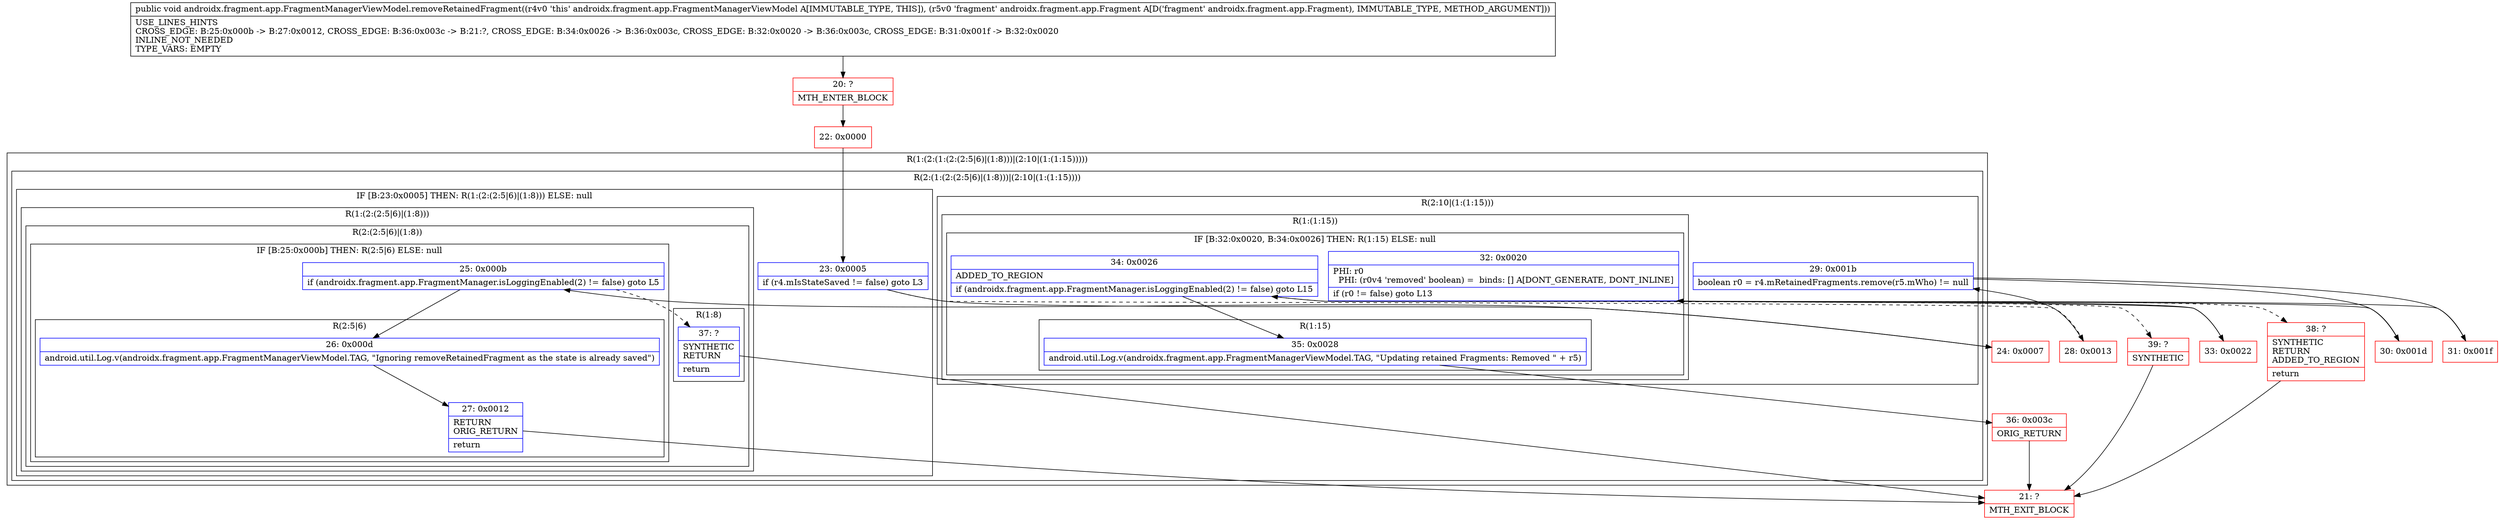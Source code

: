 digraph "CFG forandroidx.fragment.app.FragmentManagerViewModel.removeRetainedFragment(Landroidx\/fragment\/app\/Fragment;)V" {
subgraph cluster_Region_742150876 {
label = "R(1:(2:(1:(2:(2:5|6)|(1:8)))|(2:10|(1:(1:15)))))";
node [shape=record,color=blue];
subgraph cluster_Region_473199753 {
label = "R(2:(1:(2:(2:5|6)|(1:8)))|(2:10|(1:(1:15))))";
node [shape=record,color=blue];
subgraph cluster_IfRegion_1393161805 {
label = "IF [B:23:0x0005] THEN: R(1:(2:(2:5|6)|(1:8))) ELSE: null";
node [shape=record,color=blue];
Node_23 [shape=record,label="{23\:\ 0x0005|if (r4.mIsStateSaved != false) goto L3\l}"];
subgraph cluster_Region_147137447 {
label = "R(1:(2:(2:5|6)|(1:8)))";
node [shape=record,color=blue];
subgraph cluster_Region_1184967377 {
label = "R(2:(2:5|6)|(1:8))";
node [shape=record,color=blue];
subgraph cluster_IfRegion_2039385776 {
label = "IF [B:25:0x000b] THEN: R(2:5|6) ELSE: null";
node [shape=record,color=blue];
Node_25 [shape=record,label="{25\:\ 0x000b|if (androidx.fragment.app.FragmentManager.isLoggingEnabled(2) != false) goto L5\l}"];
subgraph cluster_Region_1705620562 {
label = "R(2:5|6)";
node [shape=record,color=blue];
Node_26 [shape=record,label="{26\:\ 0x000d|android.util.Log.v(androidx.fragment.app.FragmentManagerViewModel.TAG, \"Ignoring removeRetainedFragment as the state is already saved\")\l}"];
Node_27 [shape=record,label="{27\:\ 0x0012|RETURN\lORIG_RETURN\l|return\l}"];
}
}
subgraph cluster_Region_1154513755 {
label = "R(1:8)";
node [shape=record,color=blue];
Node_37 [shape=record,label="{37\:\ ?|SYNTHETIC\lRETURN\l|return\l}"];
}
}
}
}
subgraph cluster_Region_1440309131 {
label = "R(2:10|(1:(1:15)))";
node [shape=record,color=blue];
Node_29 [shape=record,label="{29\:\ 0x001b|boolean r0 = r4.mRetainedFragments.remove(r5.mWho) != null\l}"];
subgraph cluster_Region_191379122 {
label = "R(1:(1:15))";
node [shape=record,color=blue];
subgraph cluster_IfRegion_2006689418 {
label = "IF [B:32:0x0020, B:34:0x0026] THEN: R(1:15) ELSE: null";
node [shape=record,color=blue];
Node_32 [shape=record,label="{32\:\ 0x0020|PHI: r0 \l  PHI: (r0v4 'removed' boolean) =  binds: [] A[DONT_GENERATE, DONT_INLINE]\l|if (r0 != false) goto L13\l}"];
Node_34 [shape=record,label="{34\:\ 0x0026|ADDED_TO_REGION\l|if (androidx.fragment.app.FragmentManager.isLoggingEnabled(2) != false) goto L15\l}"];
subgraph cluster_Region_102683233 {
label = "R(1:15)";
node [shape=record,color=blue];
Node_35 [shape=record,label="{35\:\ 0x0028|android.util.Log.v(androidx.fragment.app.FragmentManagerViewModel.TAG, \"Updating retained Fragments: Removed \" + r5)\l}"];
}
}
}
}
}
}
Node_20 [shape=record,color=red,label="{20\:\ ?|MTH_ENTER_BLOCK\l}"];
Node_22 [shape=record,color=red,label="{22\:\ 0x0000}"];
Node_24 [shape=record,color=red,label="{24\:\ 0x0007}"];
Node_21 [shape=record,color=red,label="{21\:\ ?|MTH_EXIT_BLOCK\l}"];
Node_28 [shape=record,color=red,label="{28\:\ 0x0013}"];
Node_30 [shape=record,color=red,label="{30\:\ 0x001d}"];
Node_33 [shape=record,color=red,label="{33\:\ 0x0022}"];
Node_36 [shape=record,color=red,label="{36\:\ 0x003c|ORIG_RETURN\l}"];
Node_39 [shape=record,color=red,label="{39\:\ ?|SYNTHETIC\l}"];
Node_38 [shape=record,color=red,label="{38\:\ ?|SYNTHETIC\lRETURN\lADDED_TO_REGION\l|return\l}"];
Node_31 [shape=record,color=red,label="{31\:\ 0x001f}"];
MethodNode[shape=record,label="{public void androidx.fragment.app.FragmentManagerViewModel.removeRetainedFragment((r4v0 'this' androidx.fragment.app.FragmentManagerViewModel A[IMMUTABLE_TYPE, THIS]), (r5v0 'fragment' androidx.fragment.app.Fragment A[D('fragment' androidx.fragment.app.Fragment), IMMUTABLE_TYPE, METHOD_ARGUMENT]))  | USE_LINES_HINTS\lCROSS_EDGE: B:25:0x000b \-\> B:27:0x0012, CROSS_EDGE: B:36:0x003c \-\> B:21:?, CROSS_EDGE: B:34:0x0026 \-\> B:36:0x003c, CROSS_EDGE: B:32:0x0020 \-\> B:36:0x003c, CROSS_EDGE: B:31:0x001f \-\> B:32:0x0020\lINLINE_NOT_NEEDED\lTYPE_VARS: EMPTY\l}"];
MethodNode -> Node_20;Node_23 -> Node_24;
Node_23 -> Node_28[style=dashed];
Node_25 -> Node_26;
Node_25 -> Node_37[style=dashed];
Node_26 -> Node_27;
Node_27 -> Node_21;
Node_37 -> Node_21;
Node_29 -> Node_30;
Node_29 -> Node_31;
Node_32 -> Node_33;
Node_32 -> Node_38[style=dashed];
Node_34 -> Node_35;
Node_34 -> Node_39[style=dashed];
Node_35 -> Node_36;
Node_20 -> Node_22;
Node_22 -> Node_23;
Node_24 -> Node_25;
Node_28 -> Node_29;
Node_30 -> Node_32;
Node_33 -> Node_34;
Node_36 -> Node_21;
Node_39 -> Node_21;
Node_38 -> Node_21;
Node_31 -> Node_32;
}

